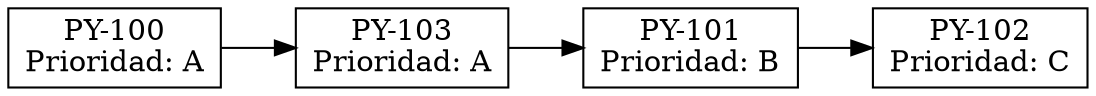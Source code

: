 digraph G{
 node[shape=box]; rankdir=LR;
    "PY-100" [label="PY-100\nPrioridad: A"];
    "PY-100" -> "PY-103";
    "PY-103" [label="PY-103\nPrioridad: A"];
    "PY-103" -> "PY-101";
    "PY-101" [label="PY-101\nPrioridad: B"];
    "PY-101" -> "PY-102";
    "PY-102" [label="PY-102\nPrioridad: C"];
}
